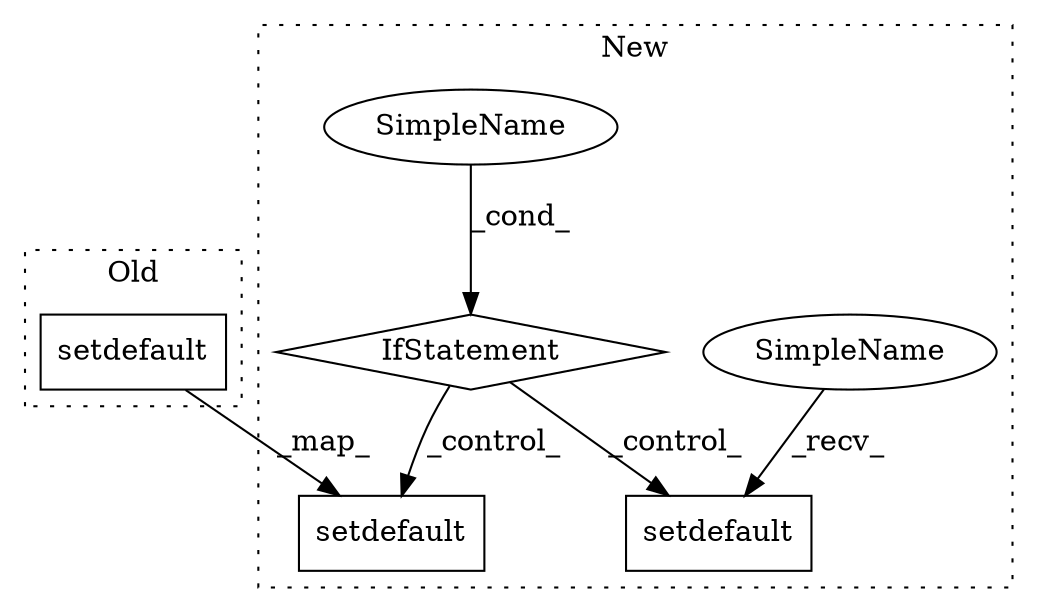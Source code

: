 digraph G {
subgraph cluster0 {
1 [label="setdefault" a="32" s="953,978" l="11,1" shape="box"];
label = "Old";
style="dotted";
}
subgraph cluster1 {
2 [label="setdefault" a="32" s="1029,1072" l="11,1" shape="box"];
3 [label="IfStatement" a="25" s="901,919" l="4,2" shape="diamond"];
4 [label="SimpleName" a="42" s="" l="" shape="ellipse"];
5 [label="setdefault" a="32" s="949,982" l="11,1" shape="box"];
6 [label="SimpleName" a="42" s="933" l="15" shape="ellipse"];
label = "New";
style="dotted";
}
1 -> 2 [label="_map_"];
3 -> 5 [label="_control_"];
3 -> 2 [label="_control_"];
4 -> 3 [label="_cond_"];
6 -> 5 [label="_recv_"];
}